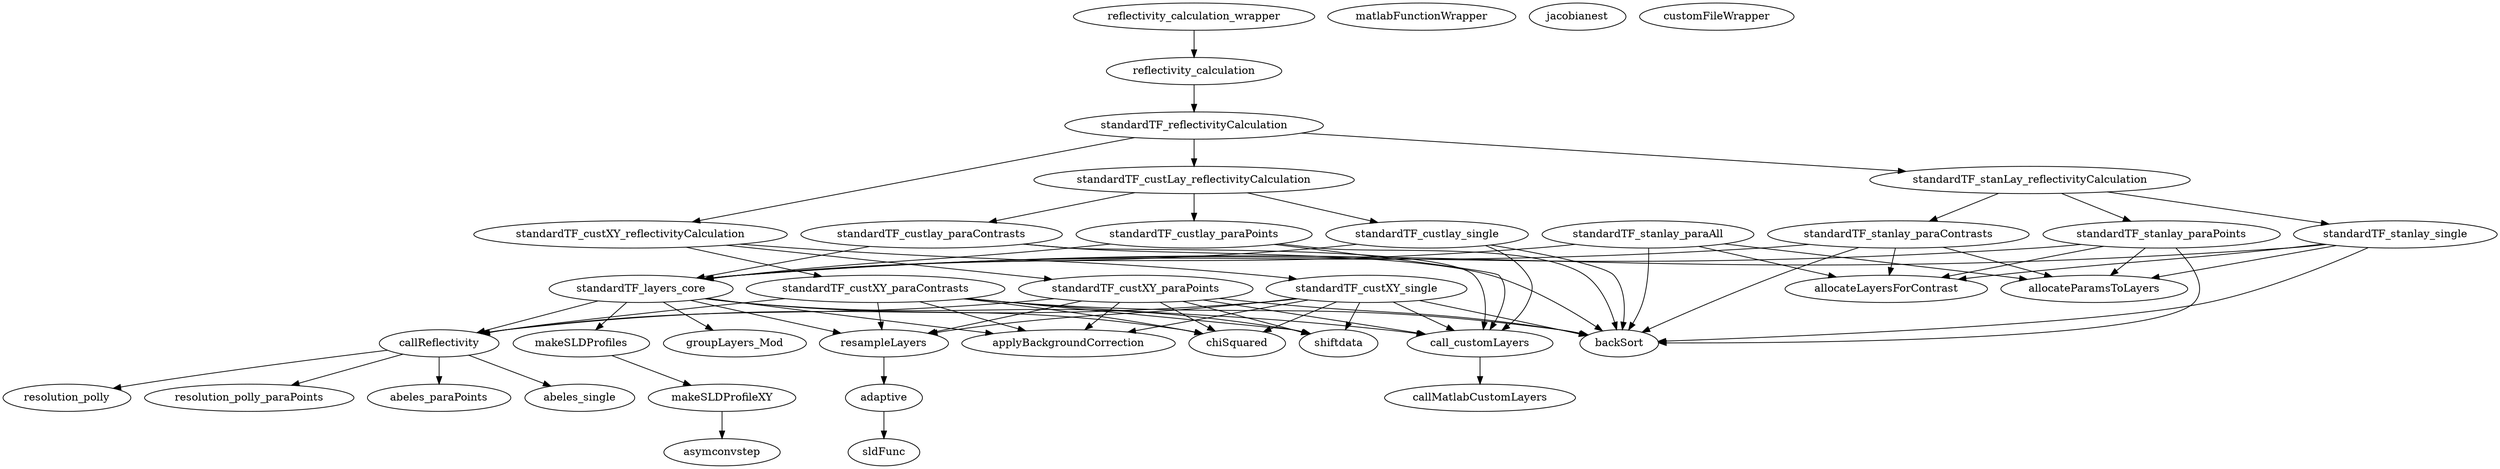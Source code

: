 /* Created by mdot for Matlab */
digraph m2html {
  callReflectivity -> resolution_polly;
  callReflectivity -> resolution_polly_paraPoints;
  callReflectivity -> abeles_paraPoints;
  callReflectivity -> abeles_single;
  makeSLDProfileXY -> asymconvstep;
  makeSLDProfiles -> makeSLDProfileXY;
  adaptive -> sldFunc;
  resampleLayers -> adaptive;
  reflectivity_calculation -> standardTF_reflectivityCalculation;
  reflectivity_calculation_wrapper -> reflectivity_calculation;
  call_customLayers -> callMatlabCustomLayers;
  standardTF_custlay_paraContrasts -> backSort;
  standardTF_custlay_paraContrasts -> call_customLayers;
  standardTF_custlay_paraContrasts -> standardTF_layers_core;
  standardTF_custlay_paraPoints -> backSort;
  standardTF_custlay_paraPoints -> call_customLayers;
  standardTF_custlay_paraPoints -> standardTF_layers_core;
  standardTF_custlay_single -> backSort;
  standardTF_custlay_single -> call_customLayers;
  standardTF_custlay_single -> standardTF_layers_core;
  standardTF_custLay_reflectivityCalculation -> standardTF_custlay_paraContrasts;
  standardTF_custLay_reflectivityCalculation -> standardTF_custlay_paraPoints;
  standardTF_custLay_reflectivityCalculation -> standardTF_custlay_single;
  standardTF_custXY_paraContrasts -> backSort;
  standardTF_custXY_paraContrasts -> applyBackgroundCorrection;
  standardTF_custXY_paraContrasts -> callReflectivity;
  standardTF_custXY_paraContrasts -> chiSquared;
  standardTF_custXY_paraContrasts -> resampleLayers;
  standardTF_custXY_paraContrasts -> shiftdata;
  standardTF_custXY_paraContrasts -> call_customLayers;
  standardTF_custXY_paraPoints -> backSort;
  standardTF_custXY_paraPoints -> applyBackgroundCorrection;
  standardTF_custXY_paraPoints -> callReflectivity;
  standardTF_custXY_paraPoints -> chiSquared;
  standardTF_custXY_paraPoints -> resampleLayers;
  standardTF_custXY_paraPoints -> shiftdata;
  standardTF_custXY_paraPoints -> call_customLayers;
  standardTF_custXY_single -> backSort;
  standardTF_custXY_single -> applyBackgroundCorrection;
  standardTF_custXY_single -> callReflectivity;
  standardTF_custXY_single -> chiSquared;
  standardTF_custXY_single -> resampleLayers;
  standardTF_custXY_single -> shiftdata;
  standardTF_custXY_single -> call_customLayers;
  standardTF_custXY_reflectivityCalculation -> standardTF_custXY_paraContrasts;
  standardTF_custXY_reflectivityCalculation -> standardTF_custXY_paraPoints;
  standardTF_custXY_reflectivityCalculation -> standardTF_custXY_single;
  standardTF_layers_core -> applyBackgroundCorrection;
  standardTF_layers_core -> callReflectivity;
  standardTF_layers_core -> chiSquared;
  standardTF_layers_core -> groupLayers_Mod;
  standardTF_layers_core -> makeSLDProfiles;
  standardTF_layers_core -> resampleLayers;
  standardTF_layers_core -> shiftdata;
  standardTF_reflectivityCalculation -> standardTF_custLay_reflectivityCalculation;
  standardTF_reflectivityCalculation -> standardTF_custXY_reflectivityCalculation;
  standardTF_reflectivityCalculation -> standardTF_stanLay_reflectivityCalculation;
  standardTF_stanlay_paraAll -> backSort;
  standardTF_stanlay_paraAll -> allocateLayersForContrast;
  standardTF_stanlay_paraAll -> allocateParamsToLayers;
  standardTF_stanlay_paraAll -> standardTF_layers_core;
  standardTF_stanlay_paraContrasts -> backSort;
  standardTF_stanlay_paraContrasts -> allocateLayersForContrast;
  standardTF_stanlay_paraContrasts -> allocateParamsToLayers;
  standardTF_stanlay_paraContrasts -> standardTF_layers_core;
  standardTF_stanlay_paraPoints -> backSort;
  standardTF_stanlay_paraPoints -> allocateLayersForContrast;
  standardTF_stanlay_paraPoints -> allocateParamsToLayers;
  standardTF_stanlay_paraPoints -> standardTF_layers_core;
  standardTF_stanlay_single -> backSort;
  standardTF_stanlay_single -> allocateLayersForContrast;
  standardTF_stanlay_single -> allocateParamsToLayers;
  standardTF_stanlay_single -> standardTF_layers_core;
  standardTF_stanLay_reflectivityCalculation -> standardTF_stanlay_paraContrasts;
  standardTF_stanLay_reflectivityCalculation -> standardTF_stanlay_paraPoints;
  standardTF_stanLay_reflectivityCalculation -> standardTF_stanlay_single;

  resolution_polly [URL="common/Resolution_Functions/Simple_Gaussian/resolution_polly.html"];
  resolution_polly_paraPoints [URL="common/Resolution_Functions/Simple_Gaussian/resolution_polly_paraPoints.html"];
  backSort [URL="common/backSorts/backSort.html"];
  callMatlabCustomLayers [URL="common/callMatlabFunction/callMatlabCustomLayers.html"];
  matlabFunctionWrapper [URL="common/callMatlabFunction/matlabFunctionWrapper.html"];
  applyBackgroundCorrection [URL="common/callReflectivity/applyBackgroundCorrection.html"];
  callReflectivity [URL="common/callReflectivity/callReflectivity.html"];
  chiSquared [URL="common/costFunctions/chiSquared/chiSquared.html"];
  allocateLayersForContrast [URL="common/groupLayers/allocateLayersForContrast.html"];
  allocateParamsToLayers [URL="common/groupLayers/allocateParamsToLayers.html"];
  groupLayers_Mod [URL="common/groupLayers/groupLayers_Mod.html"];
  jacobianest [URL="common/jacobianEst/jacobianest.html"];
  asymconvstep [URL="common/makeSLDProfiles/asymconvstep.html"];
  makeSLDProfileXY [URL="common/makeSLDProfiles/makeSLDProfileXY.html"];
  makeSLDProfiles [URL="common/makeSLDProfiles/makeSLDProfiles.html"];
  abeles_paraPoints [URL="common/reflectivityCalculations/Abeles/abeles_paraPoints.html"];
  abeles_single [URL="common/reflectivityCalculations/Abeles/abeles_single.html"];
  adaptive [URL="common/resampleLayers/adaptive.html"];
  resampleLayers [URL="common/resampleLayers/resampleLayers.html"];
  sldFunc [URL="common/resampleLayers/sldFunc.html"];
  shiftdata [URL="common/shiftData/shiftdata.html"];
  reflectivity_calculation [URL="reflectivity_calculation/reflectivity_calculation.html"];
  reflectivity_calculation_wrapper [URL="reflectivity_calculation/reflectivity_calculation_wrapper.html"];
  call_customLayers [URL="standard_TF/call_customLayers.html"];
  customFileWrapper [URL="standard_TF/standardTF_custLay/customFileWrapper.html"];
  standardTF_custlay_paraContrasts [URL="standard_TF/standardTF_custLay/standardTF_custlay_paraContrasts.html"];
  standardTF_custlay_paraPoints [URL="standard_TF/standardTF_custLay/standardTF_custlay_paraPoints.html"];
  standardTF_custlay_single [URL="standard_TF/standardTF_custLay/standardTF_custlay_single.html"];
  standardTF_custLay_reflectivityCalculation [URL="standard_TF/standardTF_custLay_reflectivityCalculation.html"];
  standardTF_custXY_paraContrasts [URL="standard_TF/standardTF_custXY/standardTF_custXY_paraContrasts.html"];
  standardTF_custXY_paraPoints [URL="standard_TF/standardTF_custXY/standardTF_custXY_paraPoints.html"];
  standardTF_custXY_single [URL="standard_TF/standardTF_custXY/standardTF_custXY_single.html"];
  standardTF_custXY_reflectivityCalculation [URL="standard_TF/standardTF_custXY_reflectivityCalculation.html"];
  standardTF_layers_core [URL="standard_TF/standardTF_layers_core.html"];
  standardTF_reflectivityCalculation [URL="standard_TF/standardTF_reflectivityCalculation.html"];
  standardTF_stanlay_paraAll [URL="standard_TF/standardTF_stanLay/standardTF_stanlay_paraAll.html"];
  standardTF_stanlay_paraContrasts [URL="standard_TF/standardTF_stanLay/standardTF_stanlay_paraContrasts.html"];
  standardTF_stanlay_paraPoints [URL="standard_TF/standardTF_stanLay/standardTF_stanlay_paraPoints.html"];
  standardTF_stanlay_single [URL="standard_TF/standardTF_stanLay/standardTF_stanlay_single.html"];
  standardTF_stanLay_reflectivityCalculation [URL="standard_TF/standardTF_stanLay_reflectivityCalculation.html"];
}